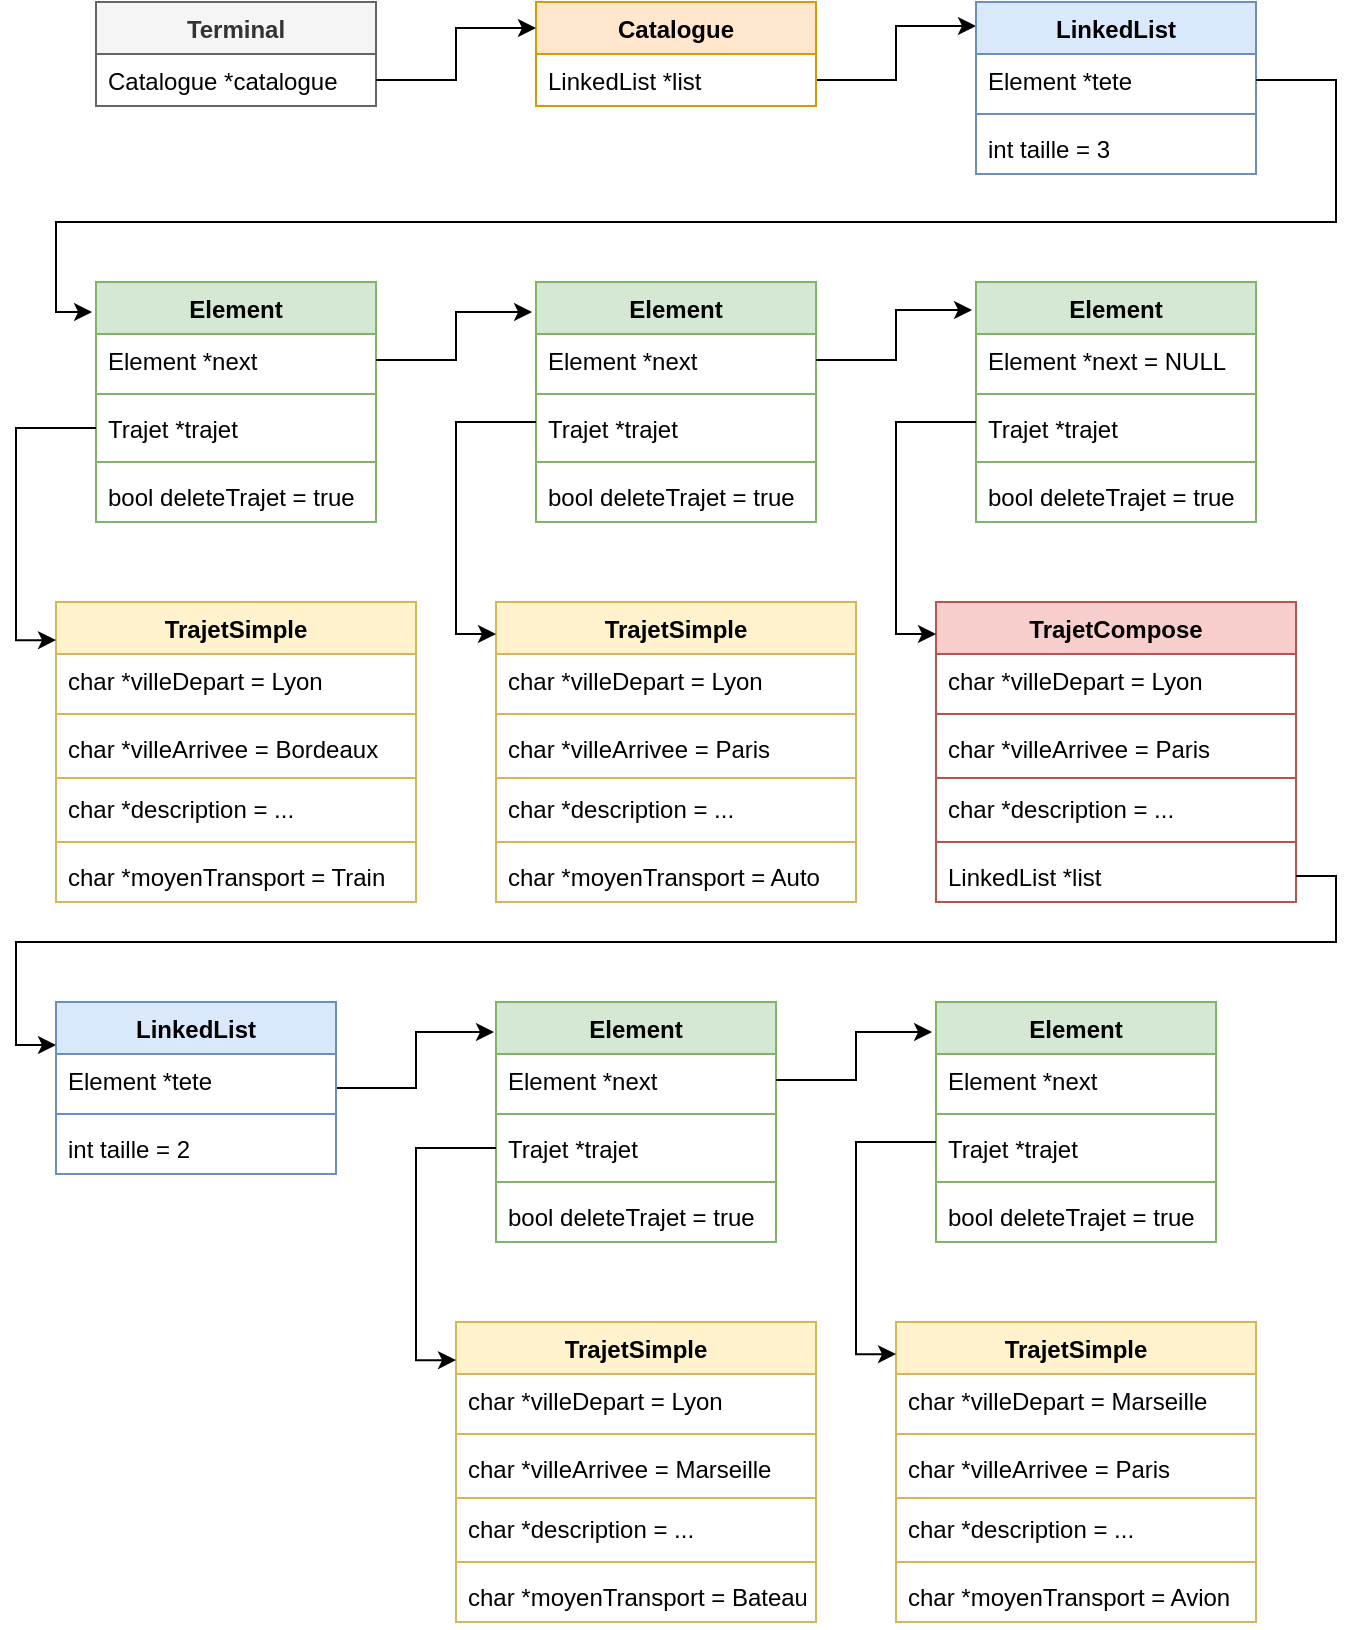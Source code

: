 <mxfile version="20.6.2" type="github">
  <diagram id="WF2kyq3LrAvW6tWxpOiD" name="Page-1">
    <mxGraphModel dx="1264" dy="2580" grid="1" gridSize="10" guides="1" tooltips="1" connect="1" arrows="1" fold="1" page="1" pageScale="1" pageWidth="827" pageHeight="1169" math="0" shadow="0">
      <root>
        <mxCell id="0" />
        <mxCell id="1" parent="0" />
        <mxCell id="_s7vkLNfdLe14BAKOCFq-5" value="Terminal" style="swimlane;fontStyle=1;childLayout=stackLayout;horizontal=1;startSize=26;fillColor=#f5f5f5;horizontalStack=0;resizeParent=1;resizeParentMax=0;resizeLast=0;collapsible=1;marginBottom=0;fontColor=#333333;strokeColor=#666666;" vertex="1" parent="1">
          <mxGeometry x="940" y="-1160" width="140" height="52" as="geometry" />
        </mxCell>
        <mxCell id="_s7vkLNfdLe14BAKOCFq-6" value="Catalogue *catalogue" style="text;strokeColor=none;fillColor=none;align=left;verticalAlign=top;spacingLeft=4;spacingRight=4;overflow=hidden;rotatable=0;points=[[0,0.5],[1,0.5]];portConstraint=eastwest;" vertex="1" parent="_s7vkLNfdLe14BAKOCFq-5">
          <mxGeometry y="26" width="140" height="26" as="geometry" />
        </mxCell>
        <mxCell id="_s7vkLNfdLe14BAKOCFq-30" style="edgeStyle=orthogonalEdgeStyle;rounded=0;orthogonalLoop=1;jettySize=auto;html=1;exitX=1;exitY=0.75;exitDx=0;exitDy=0;entryX=0;entryY=0.14;entryDx=0;entryDy=0;entryPerimeter=0;" edge="1" parent="1" source="_s7vkLNfdLe14BAKOCFq-9" target="_s7vkLNfdLe14BAKOCFq-19">
          <mxGeometry relative="1" as="geometry" />
        </mxCell>
        <mxCell id="_s7vkLNfdLe14BAKOCFq-9" value="Catalogue" style="swimlane;fontStyle=1;childLayout=stackLayout;horizontal=1;startSize=26;fillColor=#ffe6cc;horizontalStack=0;resizeParent=1;resizeParentMax=0;resizeLast=0;collapsible=1;marginBottom=0;strokeColor=#d79b00;" vertex="1" parent="1">
          <mxGeometry x="1160" y="-1160" width="140" height="52" as="geometry" />
        </mxCell>
        <mxCell id="_s7vkLNfdLe14BAKOCFq-10" value="LinkedList *list" style="text;strokeColor=none;fillColor=none;align=left;verticalAlign=top;spacingLeft=4;spacingRight=4;overflow=hidden;rotatable=0;points=[[0,0.5],[1,0.5]];portConstraint=eastwest;" vertex="1" parent="_s7vkLNfdLe14BAKOCFq-9">
          <mxGeometry y="26" width="140" height="26" as="geometry" />
        </mxCell>
        <mxCell id="_s7vkLNfdLe14BAKOCFq-11" style="edgeStyle=orthogonalEdgeStyle;rounded=0;orthogonalLoop=1;jettySize=auto;html=1;entryX=0;entryY=0.25;entryDx=0;entryDy=0;" edge="1" parent="1" source="_s7vkLNfdLe14BAKOCFq-6" target="_s7vkLNfdLe14BAKOCFq-9">
          <mxGeometry relative="1" as="geometry" />
        </mxCell>
        <mxCell id="_s7vkLNfdLe14BAKOCFq-19" value="LinkedList" style="swimlane;fontStyle=1;align=center;verticalAlign=top;childLayout=stackLayout;horizontal=1;startSize=26;horizontalStack=0;resizeParent=1;resizeParentMax=0;resizeLast=0;collapsible=1;marginBottom=0;fillColor=#dae8fc;strokeColor=#6c8ebf;" vertex="1" parent="1">
          <mxGeometry x="1380" y="-1160" width="140" height="86" as="geometry" />
        </mxCell>
        <mxCell id="_s7vkLNfdLe14BAKOCFq-20" value="Element *tete" style="text;strokeColor=none;fillColor=none;align=left;verticalAlign=top;spacingLeft=4;spacingRight=4;overflow=hidden;rotatable=0;points=[[0,0.5],[1,0.5]];portConstraint=eastwest;" vertex="1" parent="_s7vkLNfdLe14BAKOCFq-19">
          <mxGeometry y="26" width="140" height="26" as="geometry" />
        </mxCell>
        <mxCell id="_s7vkLNfdLe14BAKOCFq-21" value="" style="line;strokeWidth=1;fillColor=none;align=left;verticalAlign=middle;spacingTop=-1;spacingLeft=3;spacingRight=3;rotatable=0;labelPosition=right;points=[];portConstraint=eastwest;strokeColor=inherit;" vertex="1" parent="_s7vkLNfdLe14BAKOCFq-19">
          <mxGeometry y="52" width="140" height="8" as="geometry" />
        </mxCell>
        <mxCell id="_s7vkLNfdLe14BAKOCFq-22" value="int taille = 3" style="text;strokeColor=none;fillColor=none;align=left;verticalAlign=top;spacingLeft=4;spacingRight=4;overflow=hidden;rotatable=0;points=[[0,0.5],[1,0.5]];portConstraint=eastwest;" vertex="1" parent="_s7vkLNfdLe14BAKOCFq-19">
          <mxGeometry y="60" width="140" height="26" as="geometry" />
        </mxCell>
        <mxCell id="_s7vkLNfdLe14BAKOCFq-23" value="Element" style="swimlane;fontStyle=1;align=center;verticalAlign=top;childLayout=stackLayout;horizontal=1;startSize=26;horizontalStack=0;resizeParent=1;resizeParentMax=0;resizeLast=0;collapsible=1;marginBottom=0;fillColor=#d5e8d4;swimlaneLine=1;strokeColor=#82b366;" vertex="1" parent="1">
          <mxGeometry x="940" y="-1020" width="140" height="120" as="geometry" />
        </mxCell>
        <mxCell id="_s7vkLNfdLe14BAKOCFq-24" value="Element *next" style="text;strokeColor=none;fillColor=none;align=left;verticalAlign=top;spacingLeft=4;spacingRight=4;overflow=hidden;rotatable=0;points=[[0,0.5],[1,0.5]];portConstraint=eastwest;" vertex="1" parent="_s7vkLNfdLe14BAKOCFq-23">
          <mxGeometry y="26" width="140" height="26" as="geometry" />
        </mxCell>
        <mxCell id="_s7vkLNfdLe14BAKOCFq-25" value="" style="line;strokeWidth=1;fillColor=none;align=left;verticalAlign=middle;spacingTop=-1;spacingLeft=3;spacingRight=3;rotatable=0;labelPosition=right;points=[];portConstraint=eastwest;strokeColor=inherit;" vertex="1" parent="_s7vkLNfdLe14BAKOCFq-23">
          <mxGeometry y="52" width="140" height="8" as="geometry" />
        </mxCell>
        <mxCell id="_s7vkLNfdLe14BAKOCFq-26" value="Trajet *trajet" style="text;strokeColor=none;fillColor=none;align=left;verticalAlign=top;spacingLeft=4;spacingRight=4;overflow=hidden;rotatable=0;points=[[0,0.5],[1,0.5]];portConstraint=eastwest;" vertex="1" parent="_s7vkLNfdLe14BAKOCFq-23">
          <mxGeometry y="60" width="140" height="26" as="geometry" />
        </mxCell>
        <mxCell id="_s7vkLNfdLe14BAKOCFq-29" value="" style="line;strokeWidth=1;fillColor=none;align=left;verticalAlign=middle;spacingTop=-1;spacingLeft=3;spacingRight=3;rotatable=0;labelPosition=right;points=[];portConstraint=eastwest;strokeColor=inherit;" vertex="1" parent="_s7vkLNfdLe14BAKOCFq-23">
          <mxGeometry y="86" width="140" height="8" as="geometry" />
        </mxCell>
        <mxCell id="_s7vkLNfdLe14BAKOCFq-28" value="bool deleteTrajet = true" style="text;strokeColor=none;fillColor=none;align=left;verticalAlign=top;spacingLeft=4;spacingRight=4;overflow=hidden;rotatable=0;points=[[0,0.5],[1,0.5]];portConstraint=eastwest;" vertex="1" parent="_s7vkLNfdLe14BAKOCFq-23">
          <mxGeometry y="94" width="140" height="26" as="geometry" />
        </mxCell>
        <mxCell id="_s7vkLNfdLe14BAKOCFq-33" value="Element" style="swimlane;fontStyle=1;align=center;verticalAlign=top;childLayout=stackLayout;horizontal=1;startSize=26;horizontalStack=0;resizeParent=1;resizeParentMax=0;resizeLast=0;collapsible=1;marginBottom=0;fillColor=#d5e8d4;swimlaneLine=1;strokeColor=#82b366;" vertex="1" parent="1">
          <mxGeometry x="1160" y="-1020" width="140" height="120" as="geometry" />
        </mxCell>
        <mxCell id="_s7vkLNfdLe14BAKOCFq-34" value="Element *next" style="text;strokeColor=none;fillColor=none;align=left;verticalAlign=top;spacingLeft=4;spacingRight=4;overflow=hidden;rotatable=0;points=[[0,0.5],[1,0.5]];portConstraint=eastwest;" vertex="1" parent="_s7vkLNfdLe14BAKOCFq-33">
          <mxGeometry y="26" width="140" height="26" as="geometry" />
        </mxCell>
        <mxCell id="_s7vkLNfdLe14BAKOCFq-35" value="" style="line;strokeWidth=1;fillColor=none;align=left;verticalAlign=middle;spacingTop=-1;spacingLeft=3;spacingRight=3;rotatable=0;labelPosition=right;points=[];portConstraint=eastwest;strokeColor=inherit;" vertex="1" parent="_s7vkLNfdLe14BAKOCFq-33">
          <mxGeometry y="52" width="140" height="8" as="geometry" />
        </mxCell>
        <mxCell id="_s7vkLNfdLe14BAKOCFq-36" value="Trajet *trajet" style="text;strokeColor=none;fillColor=none;align=left;verticalAlign=top;spacingLeft=4;spacingRight=4;overflow=hidden;rotatable=0;points=[[0,0.5],[1,0.5]];portConstraint=eastwest;" vertex="1" parent="_s7vkLNfdLe14BAKOCFq-33">
          <mxGeometry y="60" width="140" height="26" as="geometry" />
        </mxCell>
        <mxCell id="_s7vkLNfdLe14BAKOCFq-37" value="" style="line;strokeWidth=1;fillColor=none;align=left;verticalAlign=middle;spacingTop=-1;spacingLeft=3;spacingRight=3;rotatable=0;labelPosition=right;points=[];portConstraint=eastwest;strokeColor=inherit;" vertex="1" parent="_s7vkLNfdLe14BAKOCFq-33">
          <mxGeometry y="86" width="140" height="8" as="geometry" />
        </mxCell>
        <mxCell id="_s7vkLNfdLe14BAKOCFq-38" value="bool deleteTrajet = true" style="text;strokeColor=none;fillColor=none;align=left;verticalAlign=top;spacingLeft=4;spacingRight=4;overflow=hidden;rotatable=0;points=[[0,0.5],[1,0.5]];portConstraint=eastwest;" vertex="1" parent="_s7vkLNfdLe14BAKOCFq-33">
          <mxGeometry y="94" width="140" height="26" as="geometry" />
        </mxCell>
        <mxCell id="_s7vkLNfdLe14BAKOCFq-39" value="Element" style="swimlane;fontStyle=1;align=center;verticalAlign=top;childLayout=stackLayout;horizontal=1;startSize=26;horizontalStack=0;resizeParent=1;resizeParentMax=0;resizeLast=0;collapsible=1;marginBottom=0;fillColor=#d5e8d4;swimlaneLine=1;strokeColor=#82b366;" vertex="1" parent="1">
          <mxGeometry x="1380" y="-1020" width="140" height="120" as="geometry" />
        </mxCell>
        <mxCell id="_s7vkLNfdLe14BAKOCFq-40" value="Element *next = NULL" style="text;strokeColor=none;fillColor=none;align=left;verticalAlign=top;spacingLeft=4;spacingRight=4;overflow=hidden;rotatable=0;points=[[0,0.5],[1,0.5]];portConstraint=eastwest;" vertex="1" parent="_s7vkLNfdLe14BAKOCFq-39">
          <mxGeometry y="26" width="140" height="26" as="geometry" />
        </mxCell>
        <mxCell id="_s7vkLNfdLe14BAKOCFq-41" value="" style="line;strokeWidth=1;fillColor=none;align=left;verticalAlign=middle;spacingTop=-1;spacingLeft=3;spacingRight=3;rotatable=0;labelPosition=right;points=[];portConstraint=eastwest;strokeColor=inherit;" vertex="1" parent="_s7vkLNfdLe14BAKOCFq-39">
          <mxGeometry y="52" width="140" height="8" as="geometry" />
        </mxCell>
        <mxCell id="_s7vkLNfdLe14BAKOCFq-42" value="Trajet *trajet" style="text;strokeColor=none;fillColor=none;align=left;verticalAlign=top;spacingLeft=4;spacingRight=4;overflow=hidden;rotatable=0;points=[[0,0.5],[1,0.5]];portConstraint=eastwest;" vertex="1" parent="_s7vkLNfdLe14BAKOCFq-39">
          <mxGeometry y="60" width="140" height="26" as="geometry" />
        </mxCell>
        <mxCell id="_s7vkLNfdLe14BAKOCFq-43" value="" style="line;strokeWidth=1;fillColor=none;align=left;verticalAlign=middle;spacingTop=-1;spacingLeft=3;spacingRight=3;rotatable=0;labelPosition=right;points=[];portConstraint=eastwest;strokeColor=inherit;" vertex="1" parent="_s7vkLNfdLe14BAKOCFq-39">
          <mxGeometry y="86" width="140" height="8" as="geometry" />
        </mxCell>
        <mxCell id="_s7vkLNfdLe14BAKOCFq-44" value="bool deleteTrajet = true" style="text;strokeColor=none;fillColor=none;align=left;verticalAlign=top;spacingLeft=4;spacingRight=4;overflow=hidden;rotatable=0;points=[[0,0.5],[1,0.5]];portConstraint=eastwest;" vertex="1" parent="_s7vkLNfdLe14BAKOCFq-39">
          <mxGeometry y="94" width="140" height="26" as="geometry" />
        </mxCell>
        <mxCell id="_s7vkLNfdLe14BAKOCFq-45" style="edgeStyle=orthogonalEdgeStyle;rounded=0;orthogonalLoop=1;jettySize=auto;html=1;exitX=1;exitY=0.5;exitDx=0;exitDy=0;entryX=-0.014;entryY=0.125;entryDx=0;entryDy=0;entryPerimeter=0;" edge="1" parent="1" source="_s7vkLNfdLe14BAKOCFq-24" target="_s7vkLNfdLe14BAKOCFq-33">
          <mxGeometry relative="1" as="geometry" />
        </mxCell>
        <mxCell id="_s7vkLNfdLe14BAKOCFq-46" style="edgeStyle=orthogonalEdgeStyle;rounded=0;orthogonalLoop=1;jettySize=auto;html=1;entryX=-0.014;entryY=0.117;entryDx=0;entryDy=0;entryPerimeter=0;" edge="1" parent="1" source="_s7vkLNfdLe14BAKOCFq-34" target="_s7vkLNfdLe14BAKOCFq-39">
          <mxGeometry relative="1" as="geometry" />
        </mxCell>
        <mxCell id="_s7vkLNfdLe14BAKOCFq-49" value="TrajetSimple" style="swimlane;fontStyle=1;align=center;verticalAlign=top;childLayout=stackLayout;horizontal=1;startSize=26;horizontalStack=0;resizeParent=1;resizeParentMax=0;resizeLast=0;collapsible=1;marginBottom=0;fillColor=#fff2cc;swimlaneLine=1;strokeColor=#d6b656;" vertex="1" parent="1">
          <mxGeometry x="920" y="-860" width="180" height="150" as="geometry" />
        </mxCell>
        <mxCell id="_s7vkLNfdLe14BAKOCFq-50" value="char *villeDepart = Lyon&#xa;" style="text;strokeColor=none;fillColor=none;align=left;verticalAlign=top;spacingLeft=4;spacingRight=4;overflow=hidden;rotatable=0;points=[[0,0.5],[1,0.5]];portConstraint=eastwest;" vertex="1" parent="_s7vkLNfdLe14BAKOCFq-49">
          <mxGeometry y="26" width="180" height="26" as="geometry" />
        </mxCell>
        <mxCell id="_s7vkLNfdLe14BAKOCFq-51" value="" style="line;strokeWidth=1;fillColor=none;align=left;verticalAlign=middle;spacingTop=-1;spacingLeft=3;spacingRight=3;rotatable=0;labelPosition=right;points=[];portConstraint=eastwest;strokeColor=inherit;" vertex="1" parent="_s7vkLNfdLe14BAKOCFq-49">
          <mxGeometry y="52" width="180" height="8" as="geometry" />
        </mxCell>
        <mxCell id="_s7vkLNfdLe14BAKOCFq-52" value="char *villeArrivee = Bordeaux" style="text;strokeColor=none;fillColor=none;align=left;verticalAlign=top;spacingLeft=4;spacingRight=4;overflow=hidden;rotatable=0;points=[[0,0.5],[1,0.5]];portConstraint=eastwest;" vertex="1" parent="_s7vkLNfdLe14BAKOCFq-49">
          <mxGeometry y="60" width="180" height="26" as="geometry" />
        </mxCell>
        <mxCell id="_s7vkLNfdLe14BAKOCFq-56" value="" style="line;strokeWidth=1;fillColor=none;align=left;verticalAlign=middle;spacingTop=-1;spacingLeft=3;spacingRight=3;rotatable=0;labelPosition=right;points=[];portConstraint=eastwest;strokeColor=inherit;" vertex="1" parent="_s7vkLNfdLe14BAKOCFq-49">
          <mxGeometry y="86" width="180" height="4" as="geometry" />
        </mxCell>
        <mxCell id="_s7vkLNfdLe14BAKOCFq-55" value="char *description = ..." style="text;strokeColor=none;fillColor=none;align=left;verticalAlign=top;spacingLeft=4;spacingRight=4;overflow=hidden;rotatable=0;points=[[0,0.5],[1,0.5]];portConstraint=eastwest;" vertex="1" parent="_s7vkLNfdLe14BAKOCFq-49">
          <mxGeometry y="90" width="180" height="26" as="geometry" />
        </mxCell>
        <mxCell id="_s7vkLNfdLe14BAKOCFq-53" value="" style="line;strokeWidth=1;fillColor=none;align=left;verticalAlign=middle;spacingTop=-1;spacingLeft=3;spacingRight=3;rotatable=0;labelPosition=right;points=[];portConstraint=eastwest;strokeColor=inherit;" vertex="1" parent="_s7vkLNfdLe14BAKOCFq-49">
          <mxGeometry y="116" width="180" height="8" as="geometry" />
        </mxCell>
        <mxCell id="_s7vkLNfdLe14BAKOCFq-54" value="char *moyenTransport = Train" style="text;strokeColor=none;fillColor=none;align=left;verticalAlign=top;spacingLeft=4;spacingRight=4;overflow=hidden;rotatable=0;points=[[0,0.5],[1,0.5]];portConstraint=eastwest;" vertex="1" parent="_s7vkLNfdLe14BAKOCFq-49">
          <mxGeometry y="124" width="180" height="26" as="geometry" />
        </mxCell>
        <mxCell id="_s7vkLNfdLe14BAKOCFq-60" style="edgeStyle=orthogonalEdgeStyle;rounded=0;orthogonalLoop=1;jettySize=auto;html=1;entryX=0;entryY=0.127;entryDx=0;entryDy=0;entryPerimeter=0;" edge="1" parent="1" source="_s7vkLNfdLe14BAKOCFq-26" target="_s7vkLNfdLe14BAKOCFq-49">
          <mxGeometry relative="1" as="geometry">
            <Array as="points">
              <mxPoint x="900" y="-947" />
              <mxPoint x="900" y="-841" />
            </Array>
          </mxGeometry>
        </mxCell>
        <mxCell id="_s7vkLNfdLe14BAKOCFq-63" value="TrajetSimple" style="swimlane;fontStyle=1;align=center;verticalAlign=top;childLayout=stackLayout;horizontal=1;startSize=26;horizontalStack=0;resizeParent=1;resizeParentMax=0;resizeLast=0;collapsible=1;marginBottom=0;fillColor=#fff2cc;swimlaneLine=1;strokeColor=#d6b656;" vertex="1" parent="1">
          <mxGeometry x="1140" y="-860" width="180" height="150" as="geometry" />
        </mxCell>
        <mxCell id="_s7vkLNfdLe14BAKOCFq-64" value="char *villeDepart = Lyon&#xa;" style="text;align=left;verticalAlign=top;spacingLeft=4;spacingRight=4;overflow=hidden;rotatable=0;points=[[0,0.5],[1,0.5]];portConstraint=eastwest;" vertex="1" parent="_s7vkLNfdLe14BAKOCFq-63">
          <mxGeometry y="26" width="180" height="26" as="geometry" />
        </mxCell>
        <mxCell id="_s7vkLNfdLe14BAKOCFq-65" value="" style="line;strokeWidth=1;fillColor=none;align=left;verticalAlign=middle;spacingTop=-1;spacingLeft=3;spacingRight=3;rotatable=0;labelPosition=right;points=[];portConstraint=eastwest;strokeColor=inherit;" vertex="1" parent="_s7vkLNfdLe14BAKOCFq-63">
          <mxGeometry y="52" width="180" height="8" as="geometry" />
        </mxCell>
        <mxCell id="_s7vkLNfdLe14BAKOCFq-66" value="char *villeArrivee = Paris" style="text;strokeColor=none;fillColor=none;align=left;verticalAlign=top;spacingLeft=4;spacingRight=4;overflow=hidden;rotatable=0;points=[[0,0.5],[1,0.5]];portConstraint=eastwest;" vertex="1" parent="_s7vkLNfdLe14BAKOCFq-63">
          <mxGeometry y="60" width="180" height="26" as="geometry" />
        </mxCell>
        <mxCell id="_s7vkLNfdLe14BAKOCFq-67" value="" style="line;strokeWidth=1;fillColor=none;align=left;verticalAlign=middle;spacingTop=-1;spacingLeft=3;spacingRight=3;rotatable=0;labelPosition=right;points=[];portConstraint=eastwest;strokeColor=inherit;" vertex="1" parent="_s7vkLNfdLe14BAKOCFq-63">
          <mxGeometry y="86" width="180" height="4" as="geometry" />
        </mxCell>
        <mxCell id="_s7vkLNfdLe14BAKOCFq-68" value="char *description = ..." style="text;strokeColor=none;fillColor=none;align=left;verticalAlign=top;spacingLeft=4;spacingRight=4;overflow=hidden;rotatable=0;points=[[0,0.5],[1,0.5]];portConstraint=eastwest;" vertex="1" parent="_s7vkLNfdLe14BAKOCFq-63">
          <mxGeometry y="90" width="180" height="26" as="geometry" />
        </mxCell>
        <mxCell id="_s7vkLNfdLe14BAKOCFq-69" value="" style="line;strokeWidth=1;fillColor=none;align=left;verticalAlign=middle;spacingTop=-1;spacingLeft=3;spacingRight=3;rotatable=0;labelPosition=right;points=[];portConstraint=eastwest;strokeColor=inherit;" vertex="1" parent="_s7vkLNfdLe14BAKOCFq-63">
          <mxGeometry y="116" width="180" height="8" as="geometry" />
        </mxCell>
        <mxCell id="_s7vkLNfdLe14BAKOCFq-70" value="char *moyenTransport = Auto" style="text;strokeColor=none;fillColor=none;align=left;verticalAlign=top;spacingLeft=4;spacingRight=4;overflow=hidden;rotatable=0;points=[[0,0.5],[1,0.5]];portConstraint=eastwest;" vertex="1" parent="_s7vkLNfdLe14BAKOCFq-63">
          <mxGeometry y="124" width="180" height="26" as="geometry" />
        </mxCell>
        <mxCell id="_s7vkLNfdLe14BAKOCFq-71" style="edgeStyle=orthogonalEdgeStyle;rounded=0;orthogonalLoop=1;jettySize=auto;html=1;entryX=0;entryY=0.127;entryDx=0;entryDy=0;entryPerimeter=0;" edge="1" parent="1">
          <mxGeometry relative="1" as="geometry">
            <mxPoint x="1160" y="-950" as="sourcePoint" />
            <mxPoint x="1140" y="-843.95" as="targetPoint" />
            <Array as="points">
              <mxPoint x="1120" y="-950" />
              <mxPoint x="1120" y="-844" />
            </Array>
          </mxGeometry>
        </mxCell>
        <mxCell id="_s7vkLNfdLe14BAKOCFq-72" value="TrajetCompose" style="swimlane;fontStyle=1;align=center;verticalAlign=top;childLayout=stackLayout;horizontal=1;startSize=26;horizontalStack=0;resizeParent=1;resizeParentMax=0;resizeLast=0;collapsible=1;marginBottom=0;fillColor=#f8cecc;swimlaneLine=1;strokeColor=#b85450;" vertex="1" parent="1">
          <mxGeometry x="1360" y="-860" width="180" height="150" as="geometry" />
        </mxCell>
        <mxCell id="_s7vkLNfdLe14BAKOCFq-73" value="char *villeDepart = Lyon&#xa;" style="text;strokeColor=none;fillColor=none;align=left;verticalAlign=top;spacingLeft=4;spacingRight=4;overflow=hidden;rotatable=0;points=[[0,0.5],[1,0.5]];portConstraint=eastwest;" vertex="1" parent="_s7vkLNfdLe14BAKOCFq-72">
          <mxGeometry y="26" width="180" height="26" as="geometry" />
        </mxCell>
        <mxCell id="_s7vkLNfdLe14BAKOCFq-74" value="" style="line;strokeWidth=1;fillColor=none;align=left;verticalAlign=middle;spacingTop=-1;spacingLeft=3;spacingRight=3;rotatable=0;labelPosition=right;points=[];portConstraint=eastwest;strokeColor=inherit;" vertex="1" parent="_s7vkLNfdLe14BAKOCFq-72">
          <mxGeometry y="52" width="180" height="8" as="geometry" />
        </mxCell>
        <mxCell id="_s7vkLNfdLe14BAKOCFq-75" value="char *villeArrivee = Paris" style="text;strokeColor=none;fillColor=none;align=left;verticalAlign=top;spacingLeft=4;spacingRight=4;overflow=hidden;rotatable=0;points=[[0,0.5],[1,0.5]];portConstraint=eastwest;" vertex="1" parent="_s7vkLNfdLe14BAKOCFq-72">
          <mxGeometry y="60" width="180" height="26" as="geometry" />
        </mxCell>
        <mxCell id="_s7vkLNfdLe14BAKOCFq-76" value="" style="line;strokeWidth=1;fillColor=none;align=left;verticalAlign=middle;spacingTop=-1;spacingLeft=3;spacingRight=3;rotatable=0;labelPosition=right;points=[];portConstraint=eastwest;strokeColor=inherit;" vertex="1" parent="_s7vkLNfdLe14BAKOCFq-72">
          <mxGeometry y="86" width="180" height="4" as="geometry" />
        </mxCell>
        <mxCell id="_s7vkLNfdLe14BAKOCFq-77" value="char *description = ..." style="text;strokeColor=none;fillColor=none;align=left;verticalAlign=top;spacingLeft=4;spacingRight=4;overflow=hidden;rotatable=0;points=[[0,0.5],[1,0.5]];portConstraint=eastwest;" vertex="1" parent="_s7vkLNfdLe14BAKOCFq-72">
          <mxGeometry y="90" width="180" height="26" as="geometry" />
        </mxCell>
        <mxCell id="_s7vkLNfdLe14BAKOCFq-78" value="" style="line;strokeWidth=1;fillColor=none;align=left;verticalAlign=middle;spacingTop=-1;spacingLeft=3;spacingRight=3;rotatable=0;labelPosition=right;points=[];portConstraint=eastwest;strokeColor=inherit;" vertex="1" parent="_s7vkLNfdLe14BAKOCFq-72">
          <mxGeometry y="116" width="180" height="8" as="geometry" />
        </mxCell>
        <mxCell id="_s7vkLNfdLe14BAKOCFq-79" value="LinkedList *list" style="text;strokeColor=none;fillColor=none;align=left;verticalAlign=top;spacingLeft=4;spacingRight=4;overflow=hidden;rotatable=0;points=[[0,0.5],[1,0.5]];portConstraint=eastwest;" vertex="1" parent="_s7vkLNfdLe14BAKOCFq-72">
          <mxGeometry y="124" width="180" height="26" as="geometry" />
        </mxCell>
        <mxCell id="_s7vkLNfdLe14BAKOCFq-80" style="edgeStyle=orthogonalEdgeStyle;rounded=0;orthogonalLoop=1;jettySize=auto;html=1;entryX=0;entryY=0.127;entryDx=0;entryDy=0;entryPerimeter=0;" edge="1" parent="1">
          <mxGeometry relative="1" as="geometry">
            <mxPoint x="1380" y="-950" as="sourcePoint" />
            <mxPoint x="1360" y="-843.95" as="targetPoint" />
            <Array as="points">
              <mxPoint x="1340" y="-950" />
              <mxPoint x="1340" y="-844" />
            </Array>
          </mxGeometry>
        </mxCell>
        <mxCell id="_s7vkLNfdLe14BAKOCFq-94" style="edgeStyle=orthogonalEdgeStyle;rounded=0;orthogonalLoop=1;jettySize=auto;html=1;entryX=-0.007;entryY=0.125;entryDx=0;entryDy=0;entryPerimeter=0;" edge="1" parent="1" source="_s7vkLNfdLe14BAKOCFq-83" target="_s7vkLNfdLe14BAKOCFq-95">
          <mxGeometry relative="1" as="geometry">
            <mxPoint x="1097.06" y="-641.04" as="targetPoint" />
          </mxGeometry>
        </mxCell>
        <mxCell id="_s7vkLNfdLe14BAKOCFq-83" value="LinkedList" style="swimlane;fontStyle=1;align=center;verticalAlign=top;childLayout=stackLayout;horizontal=1;startSize=26;horizontalStack=0;resizeParent=1;resizeParentMax=0;resizeLast=0;collapsible=1;marginBottom=0;fillColor=#dae8fc;strokeColor=#6c8ebf;" vertex="1" parent="1">
          <mxGeometry x="920" y="-660" width="140" height="86" as="geometry" />
        </mxCell>
        <mxCell id="_s7vkLNfdLe14BAKOCFq-84" value="Element *tete" style="text;strokeColor=none;fillColor=none;align=left;verticalAlign=top;spacingLeft=4;spacingRight=4;overflow=hidden;rotatable=0;points=[[0,0.5],[1,0.5]];portConstraint=eastwest;" vertex="1" parent="_s7vkLNfdLe14BAKOCFq-83">
          <mxGeometry y="26" width="140" height="26" as="geometry" />
        </mxCell>
        <mxCell id="_s7vkLNfdLe14BAKOCFq-85" value="" style="line;strokeWidth=1;fillColor=none;align=left;verticalAlign=middle;spacingTop=-1;spacingLeft=3;spacingRight=3;rotatable=0;labelPosition=right;points=[];portConstraint=eastwest;strokeColor=inherit;" vertex="1" parent="_s7vkLNfdLe14BAKOCFq-83">
          <mxGeometry y="52" width="140" height="8" as="geometry" />
        </mxCell>
        <mxCell id="_s7vkLNfdLe14BAKOCFq-86" value="int taille = 2" style="text;strokeColor=none;fillColor=none;align=left;verticalAlign=top;spacingLeft=4;spacingRight=4;overflow=hidden;rotatable=0;points=[[0,0.5],[1,0.5]];portConstraint=eastwest;" vertex="1" parent="_s7vkLNfdLe14BAKOCFq-83">
          <mxGeometry y="60" width="140" height="26" as="geometry" />
        </mxCell>
        <mxCell id="_s7vkLNfdLe14BAKOCFq-93" style="edgeStyle=orthogonalEdgeStyle;rounded=0;orthogonalLoop=1;jettySize=auto;html=1;entryX=0;entryY=0.25;entryDx=0;entryDy=0;" edge="1" parent="1" source="_s7vkLNfdLe14BAKOCFq-79" target="_s7vkLNfdLe14BAKOCFq-83">
          <mxGeometry relative="1" as="geometry">
            <Array as="points">
              <mxPoint x="1560" y="-723" />
              <mxPoint x="1560" y="-690" />
              <mxPoint x="900" y="-690" />
              <mxPoint x="900" y="-638" />
            </Array>
          </mxGeometry>
        </mxCell>
        <mxCell id="_s7vkLNfdLe14BAKOCFq-95" value="Element" style="swimlane;fontStyle=1;align=center;verticalAlign=top;childLayout=stackLayout;horizontal=1;startSize=26;horizontalStack=0;resizeParent=1;resizeParentMax=0;resizeLast=0;collapsible=1;marginBottom=0;fillColor=#d5e8d4;swimlaneLine=1;strokeColor=#82b366;" vertex="1" parent="1">
          <mxGeometry x="1140" y="-660" width="140" height="120" as="geometry" />
        </mxCell>
        <mxCell id="_s7vkLNfdLe14BAKOCFq-96" value="Element *next" style="text;strokeColor=none;fillColor=none;align=left;verticalAlign=top;spacingLeft=4;spacingRight=4;overflow=hidden;rotatable=0;points=[[0,0.5],[1,0.5]];portConstraint=eastwest;" vertex="1" parent="_s7vkLNfdLe14BAKOCFq-95">
          <mxGeometry y="26" width="140" height="26" as="geometry" />
        </mxCell>
        <mxCell id="_s7vkLNfdLe14BAKOCFq-97" value="" style="line;strokeWidth=1;fillColor=none;align=left;verticalAlign=middle;spacingTop=-1;spacingLeft=3;spacingRight=3;rotatable=0;labelPosition=right;points=[];portConstraint=eastwest;strokeColor=inherit;" vertex="1" parent="_s7vkLNfdLe14BAKOCFq-95">
          <mxGeometry y="52" width="140" height="8" as="geometry" />
        </mxCell>
        <mxCell id="_s7vkLNfdLe14BAKOCFq-98" value="Trajet *trajet" style="text;strokeColor=none;fillColor=none;align=left;verticalAlign=top;spacingLeft=4;spacingRight=4;overflow=hidden;rotatable=0;points=[[0,0.5],[1,0.5]];portConstraint=eastwest;" vertex="1" parent="_s7vkLNfdLe14BAKOCFq-95">
          <mxGeometry y="60" width="140" height="26" as="geometry" />
        </mxCell>
        <mxCell id="_s7vkLNfdLe14BAKOCFq-99" value="" style="line;strokeWidth=1;fillColor=none;align=left;verticalAlign=middle;spacingTop=-1;spacingLeft=3;spacingRight=3;rotatable=0;labelPosition=right;points=[];portConstraint=eastwest;strokeColor=inherit;" vertex="1" parent="_s7vkLNfdLe14BAKOCFq-95">
          <mxGeometry y="86" width="140" height="8" as="geometry" />
        </mxCell>
        <mxCell id="_s7vkLNfdLe14BAKOCFq-100" value="bool deleteTrajet = true" style="text;strokeColor=none;fillColor=none;align=left;verticalAlign=top;spacingLeft=4;spacingRight=4;overflow=hidden;rotatable=0;points=[[0,0.5],[1,0.5]];portConstraint=eastwest;" vertex="1" parent="_s7vkLNfdLe14BAKOCFq-95">
          <mxGeometry y="94" width="140" height="26" as="geometry" />
        </mxCell>
        <mxCell id="_s7vkLNfdLe14BAKOCFq-101" value="Element" style="swimlane;fontStyle=1;align=center;verticalAlign=top;childLayout=stackLayout;horizontal=1;startSize=26;horizontalStack=0;resizeParent=1;resizeParentMax=0;resizeLast=0;collapsible=1;marginBottom=0;fillColor=#d5e8d4;swimlaneLine=1;strokeColor=#82b366;" vertex="1" parent="1">
          <mxGeometry x="1360" y="-660" width="140" height="120" as="geometry" />
        </mxCell>
        <mxCell id="_s7vkLNfdLe14BAKOCFq-102" value="Element *next" style="text;strokeColor=none;fillColor=none;align=left;verticalAlign=top;spacingLeft=4;spacingRight=4;overflow=hidden;rotatable=0;points=[[0,0.5],[1,0.5]];portConstraint=eastwest;" vertex="1" parent="_s7vkLNfdLe14BAKOCFq-101">
          <mxGeometry y="26" width="140" height="26" as="geometry" />
        </mxCell>
        <mxCell id="_s7vkLNfdLe14BAKOCFq-103" value="" style="line;strokeWidth=1;fillColor=none;align=left;verticalAlign=middle;spacingTop=-1;spacingLeft=3;spacingRight=3;rotatable=0;labelPosition=right;points=[];portConstraint=eastwest;strokeColor=inherit;" vertex="1" parent="_s7vkLNfdLe14BAKOCFq-101">
          <mxGeometry y="52" width="140" height="8" as="geometry" />
        </mxCell>
        <mxCell id="_s7vkLNfdLe14BAKOCFq-104" value="Trajet *trajet" style="text;strokeColor=none;fillColor=none;align=left;verticalAlign=top;spacingLeft=4;spacingRight=4;overflow=hidden;rotatable=0;points=[[0,0.5],[1,0.5]];portConstraint=eastwest;" vertex="1" parent="_s7vkLNfdLe14BAKOCFq-101">
          <mxGeometry y="60" width="140" height="26" as="geometry" />
        </mxCell>
        <mxCell id="_s7vkLNfdLe14BAKOCFq-105" value="" style="line;strokeWidth=1;fillColor=none;align=left;verticalAlign=middle;spacingTop=-1;spacingLeft=3;spacingRight=3;rotatable=0;labelPosition=right;points=[];portConstraint=eastwest;strokeColor=inherit;" vertex="1" parent="_s7vkLNfdLe14BAKOCFq-101">
          <mxGeometry y="86" width="140" height="8" as="geometry" />
        </mxCell>
        <mxCell id="_s7vkLNfdLe14BAKOCFq-106" value="bool deleteTrajet = true" style="text;strokeColor=none;fillColor=none;align=left;verticalAlign=top;spacingLeft=4;spacingRight=4;overflow=hidden;rotatable=0;points=[[0,0.5],[1,0.5]];portConstraint=eastwest;" vertex="1" parent="_s7vkLNfdLe14BAKOCFq-101">
          <mxGeometry y="94" width="140" height="26" as="geometry" />
        </mxCell>
        <mxCell id="_s7vkLNfdLe14BAKOCFq-107" style="edgeStyle=orthogonalEdgeStyle;rounded=0;orthogonalLoop=1;jettySize=auto;html=1;exitX=1;exitY=0.5;exitDx=0;exitDy=0;entryX=-0.014;entryY=0.125;entryDx=0;entryDy=0;entryPerimeter=0;" edge="1" parent="1" source="_s7vkLNfdLe14BAKOCFq-96" target="_s7vkLNfdLe14BAKOCFq-101">
          <mxGeometry relative="1" as="geometry" />
        </mxCell>
        <mxCell id="_s7vkLNfdLe14BAKOCFq-108" value="TrajetSimple" style="swimlane;fontStyle=1;align=center;verticalAlign=top;childLayout=stackLayout;horizontal=1;startSize=26;horizontalStack=0;resizeParent=1;resizeParentMax=0;resizeLast=0;collapsible=1;marginBottom=0;fillColor=#fff2cc;swimlaneLine=1;strokeColor=#d6b656;" vertex="1" parent="1">
          <mxGeometry x="1120" y="-500" width="180" height="150" as="geometry" />
        </mxCell>
        <mxCell id="_s7vkLNfdLe14BAKOCFq-109" value="char *villeDepart = Lyon" style="text;strokeColor=none;fillColor=none;align=left;verticalAlign=top;spacingLeft=4;spacingRight=4;overflow=hidden;rotatable=0;points=[[0,0.5],[1,0.5]];portConstraint=eastwest;" vertex="1" parent="_s7vkLNfdLe14BAKOCFq-108">
          <mxGeometry y="26" width="180" height="26" as="geometry" />
        </mxCell>
        <mxCell id="_s7vkLNfdLe14BAKOCFq-110" value="" style="line;strokeWidth=1;fillColor=none;align=left;verticalAlign=middle;spacingTop=-1;spacingLeft=3;spacingRight=3;rotatable=0;labelPosition=right;points=[];portConstraint=eastwest;strokeColor=inherit;" vertex="1" parent="_s7vkLNfdLe14BAKOCFq-108">
          <mxGeometry y="52" width="180" height="8" as="geometry" />
        </mxCell>
        <mxCell id="_s7vkLNfdLe14BAKOCFq-111" value="char *villeArrivee = Marseille" style="text;strokeColor=none;fillColor=none;align=left;verticalAlign=top;spacingLeft=4;spacingRight=4;overflow=hidden;rotatable=0;points=[[0,0.5],[1,0.5]];portConstraint=eastwest;" vertex="1" parent="_s7vkLNfdLe14BAKOCFq-108">
          <mxGeometry y="60" width="180" height="26" as="geometry" />
        </mxCell>
        <mxCell id="_s7vkLNfdLe14BAKOCFq-112" value="" style="line;strokeWidth=1;fillColor=none;align=left;verticalAlign=middle;spacingTop=-1;spacingLeft=3;spacingRight=3;rotatable=0;labelPosition=right;points=[];portConstraint=eastwest;strokeColor=inherit;" vertex="1" parent="_s7vkLNfdLe14BAKOCFq-108">
          <mxGeometry y="86" width="180" height="4" as="geometry" />
        </mxCell>
        <mxCell id="_s7vkLNfdLe14BAKOCFq-113" value="char *description = ..." style="text;strokeColor=none;fillColor=none;align=left;verticalAlign=top;spacingLeft=4;spacingRight=4;overflow=hidden;rotatable=0;points=[[0,0.5],[1,0.5]];portConstraint=eastwest;" vertex="1" parent="_s7vkLNfdLe14BAKOCFq-108">
          <mxGeometry y="90" width="180" height="26" as="geometry" />
        </mxCell>
        <mxCell id="_s7vkLNfdLe14BAKOCFq-114" value="" style="line;strokeWidth=1;fillColor=none;align=left;verticalAlign=middle;spacingTop=-1;spacingLeft=3;spacingRight=3;rotatable=0;labelPosition=right;points=[];portConstraint=eastwest;strokeColor=inherit;" vertex="1" parent="_s7vkLNfdLe14BAKOCFq-108">
          <mxGeometry y="116" width="180" height="8" as="geometry" />
        </mxCell>
        <mxCell id="_s7vkLNfdLe14BAKOCFq-115" value="char *moyenTransport = Bateau" style="text;strokeColor=none;fillColor=none;align=left;verticalAlign=top;spacingLeft=4;spacingRight=4;overflow=hidden;rotatable=0;points=[[0,0.5],[1,0.5]];portConstraint=eastwest;" vertex="1" parent="_s7vkLNfdLe14BAKOCFq-108">
          <mxGeometry y="124" width="180" height="26" as="geometry" />
        </mxCell>
        <mxCell id="_s7vkLNfdLe14BAKOCFq-116" style="edgeStyle=orthogonalEdgeStyle;rounded=0;orthogonalLoop=1;jettySize=auto;html=1;entryX=0;entryY=0.127;entryDx=0;entryDy=0;entryPerimeter=0;" edge="1" parent="1" source="_s7vkLNfdLe14BAKOCFq-98" target="_s7vkLNfdLe14BAKOCFq-108">
          <mxGeometry relative="1" as="geometry">
            <Array as="points">
              <mxPoint x="1100" y="-587" />
              <mxPoint x="1100" y="-481" />
            </Array>
          </mxGeometry>
        </mxCell>
        <mxCell id="_s7vkLNfdLe14BAKOCFq-117" value="TrajetSimple" style="swimlane;fontStyle=1;align=center;verticalAlign=top;childLayout=stackLayout;horizontal=1;startSize=26;horizontalStack=0;resizeParent=1;resizeParentMax=0;resizeLast=0;collapsible=1;marginBottom=0;fillColor=#fff2cc;swimlaneLine=1;strokeColor=#d6b656;" vertex="1" parent="1">
          <mxGeometry x="1340" y="-500" width="180" height="150" as="geometry" />
        </mxCell>
        <mxCell id="_s7vkLNfdLe14BAKOCFq-118" value="char *villeDepart = Marseille" style="text;strokeColor=none;fillColor=none;align=left;verticalAlign=top;spacingLeft=4;spacingRight=4;overflow=hidden;rotatable=0;points=[[0,0.5],[1,0.5]];portConstraint=eastwest;" vertex="1" parent="_s7vkLNfdLe14BAKOCFq-117">
          <mxGeometry y="26" width="180" height="26" as="geometry" />
        </mxCell>
        <mxCell id="_s7vkLNfdLe14BAKOCFq-119" value="" style="line;strokeWidth=1;fillColor=none;align=left;verticalAlign=middle;spacingTop=-1;spacingLeft=3;spacingRight=3;rotatable=0;labelPosition=right;points=[];portConstraint=eastwest;strokeColor=inherit;" vertex="1" parent="_s7vkLNfdLe14BAKOCFq-117">
          <mxGeometry y="52" width="180" height="8" as="geometry" />
        </mxCell>
        <mxCell id="_s7vkLNfdLe14BAKOCFq-120" value="char *villeArrivee = Paris" style="text;strokeColor=none;fillColor=none;align=left;verticalAlign=top;spacingLeft=4;spacingRight=4;overflow=hidden;rotatable=0;points=[[0,0.5],[1,0.5]];portConstraint=eastwest;" vertex="1" parent="_s7vkLNfdLe14BAKOCFq-117">
          <mxGeometry y="60" width="180" height="26" as="geometry" />
        </mxCell>
        <mxCell id="_s7vkLNfdLe14BAKOCFq-121" value="" style="line;strokeWidth=1;fillColor=none;align=left;verticalAlign=middle;spacingTop=-1;spacingLeft=3;spacingRight=3;rotatable=0;labelPosition=right;points=[];portConstraint=eastwest;strokeColor=inherit;" vertex="1" parent="_s7vkLNfdLe14BAKOCFq-117">
          <mxGeometry y="86" width="180" height="4" as="geometry" />
        </mxCell>
        <mxCell id="_s7vkLNfdLe14BAKOCFq-122" value="char *description = ..." style="text;strokeColor=none;fillColor=none;align=left;verticalAlign=top;spacingLeft=4;spacingRight=4;overflow=hidden;rotatable=0;points=[[0,0.5],[1,0.5]];portConstraint=eastwest;" vertex="1" parent="_s7vkLNfdLe14BAKOCFq-117">
          <mxGeometry y="90" width="180" height="26" as="geometry" />
        </mxCell>
        <mxCell id="_s7vkLNfdLe14BAKOCFq-123" value="" style="line;strokeWidth=1;fillColor=none;align=left;verticalAlign=middle;spacingTop=-1;spacingLeft=3;spacingRight=3;rotatable=0;labelPosition=right;points=[];portConstraint=eastwest;strokeColor=inherit;" vertex="1" parent="_s7vkLNfdLe14BAKOCFq-117">
          <mxGeometry y="116" width="180" height="8" as="geometry" />
        </mxCell>
        <mxCell id="_s7vkLNfdLe14BAKOCFq-124" value="char *moyenTransport = Avion" style="text;strokeColor=none;fillColor=none;align=left;verticalAlign=top;spacingLeft=4;spacingRight=4;overflow=hidden;rotatable=0;points=[[0,0.5],[1,0.5]];portConstraint=eastwest;" vertex="1" parent="_s7vkLNfdLe14BAKOCFq-117">
          <mxGeometry y="124" width="180" height="26" as="geometry" />
        </mxCell>
        <mxCell id="_s7vkLNfdLe14BAKOCFq-125" style="edgeStyle=orthogonalEdgeStyle;rounded=0;orthogonalLoop=1;jettySize=auto;html=1;entryX=0;entryY=0.127;entryDx=0;entryDy=0;entryPerimeter=0;" edge="1" parent="1">
          <mxGeometry relative="1" as="geometry">
            <mxPoint x="1360" y="-590" as="sourcePoint" />
            <mxPoint x="1340" y="-483.95" as="targetPoint" />
            <Array as="points">
              <mxPoint x="1320" y="-590" />
              <mxPoint x="1320" y="-484" />
            </Array>
          </mxGeometry>
        </mxCell>
        <mxCell id="_s7vkLNfdLe14BAKOCFq-126" style="edgeStyle=orthogonalEdgeStyle;rounded=0;orthogonalLoop=1;jettySize=auto;html=1;entryX=-0.014;entryY=0.125;entryDx=0;entryDy=0;entryPerimeter=0;" edge="1" parent="1" source="_s7vkLNfdLe14BAKOCFq-20" target="_s7vkLNfdLe14BAKOCFq-23">
          <mxGeometry relative="1" as="geometry">
            <Array as="points">
              <mxPoint x="1560" y="-1121" />
              <mxPoint x="1560" y="-1050" />
              <mxPoint x="920" y="-1050" />
              <mxPoint x="920" y="-1005" />
            </Array>
          </mxGeometry>
        </mxCell>
      </root>
    </mxGraphModel>
  </diagram>
</mxfile>
